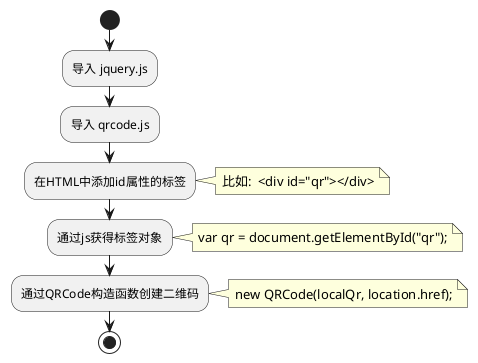 @startuml
start
:导入 jquery.js;
:导入 qrcode.js;
:在HTML中添加id属性的标签;
note right: 比如:  <div id="qr"></div>

:通过js获得标签对象;
note right: var qr = document.getElementById("qr");

:通过QRCode构造函数创建二维码;
note right:  new QRCode(localQr, location.href);

stop
@enduml